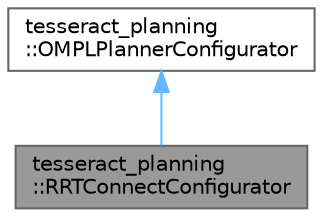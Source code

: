 digraph "tesseract_planning::RRTConnectConfigurator"
{
 // LATEX_PDF_SIZE
  bgcolor="transparent";
  edge [fontname=Helvetica,fontsize=10,labelfontname=Helvetica,labelfontsize=10];
  node [fontname=Helvetica,fontsize=10,shape=box,height=0.2,width=0.4];
  Node1 [label="tesseract_planning\l::RRTConnectConfigurator",height=0.2,width=0.4,color="gray40", fillcolor="grey60", style="filled", fontcolor="black",tooltip=" "];
  Node2 -> Node1 [dir="back",color="steelblue1",style="solid"];
  Node2 [label="tesseract_planning\l::OMPLPlannerConfigurator",height=0.2,width=0.4,color="gray40", fillcolor="white", style="filled",URL="$dd/ddf/structtesseract__planning_1_1OMPLPlannerConfigurator.html",tooltip=" "];
}
